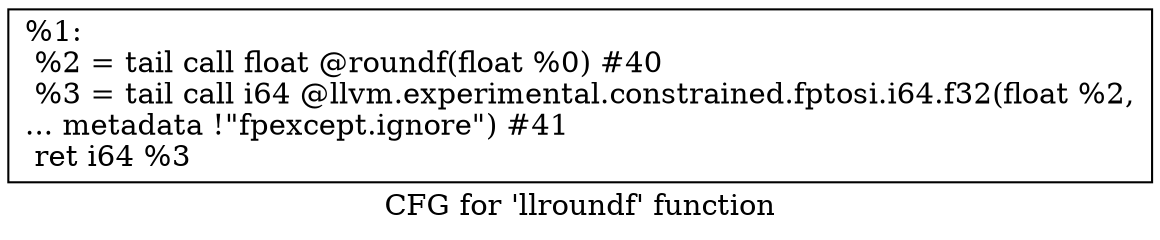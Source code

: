 digraph "CFG for 'llroundf' function" {
	label="CFG for 'llroundf' function";

	Node0x1c5d3f0 [shape=record,label="{%1:\l  %2 = tail call float @roundf(float %0) #40\l  %3 = tail call i64 @llvm.experimental.constrained.fptosi.i64.f32(float %2,\l... metadata !\"fpexcept.ignore\") #41\l  ret i64 %3\l}"];
}

